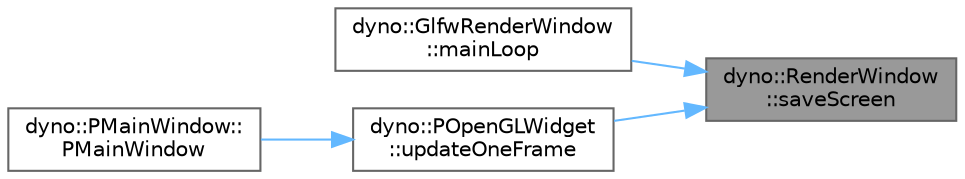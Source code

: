 digraph "dyno::RenderWindow::saveScreen"
{
 // LATEX_PDF_SIZE
  bgcolor="transparent";
  edge [fontname=Helvetica,fontsize=10,labelfontname=Helvetica,labelfontsize=10];
  node [fontname=Helvetica,fontsize=10,shape=box,height=0.2,width=0.4];
  rankdir="RL";
  Node1 [id="Node000001",label="dyno::RenderWindow\l::saveScreen",height=0.2,width=0.4,color="gray40", fillcolor="grey60", style="filled", fontcolor="black",tooltip=" "];
  Node1 -> Node2 [id="edge1_Node000001_Node000002",dir="back",color="steelblue1",style="solid",tooltip=" "];
  Node2 [id="Node000002",label="dyno::GlfwRenderWindow\l::mainLoop",height=0.2,width=0.4,color="grey40", fillcolor="white", style="filled",URL="$classdyno_1_1_glfw_render_window.html#a3bb103fce2b4642f10773e3c2ca9972d",tooltip=" "];
  Node1 -> Node3 [id="edge2_Node000001_Node000003",dir="back",color="steelblue1",style="solid",tooltip=" "];
  Node3 [id="Node000003",label="dyno::POpenGLWidget\l::updateOneFrame",height=0.2,width=0.4,color="grey40", fillcolor="white", style="filled",URL="$classdyno_1_1_p_open_g_l_widget.html#a30221a236444bd829eabbb83ffbe1ed7",tooltip=" "];
  Node3 -> Node4 [id="edge3_Node000003_Node000004",dir="back",color="steelblue1",style="solid",tooltip=" "];
  Node4 [id="Node000004",label="dyno::PMainWindow::\lPMainWindow",height=0.2,width=0.4,color="grey40", fillcolor="white", style="filled",URL="$classdyno_1_1_p_main_window.html#a55a1afe7cc3865eb78d59d769ac2d13a",tooltip=" "];
}
